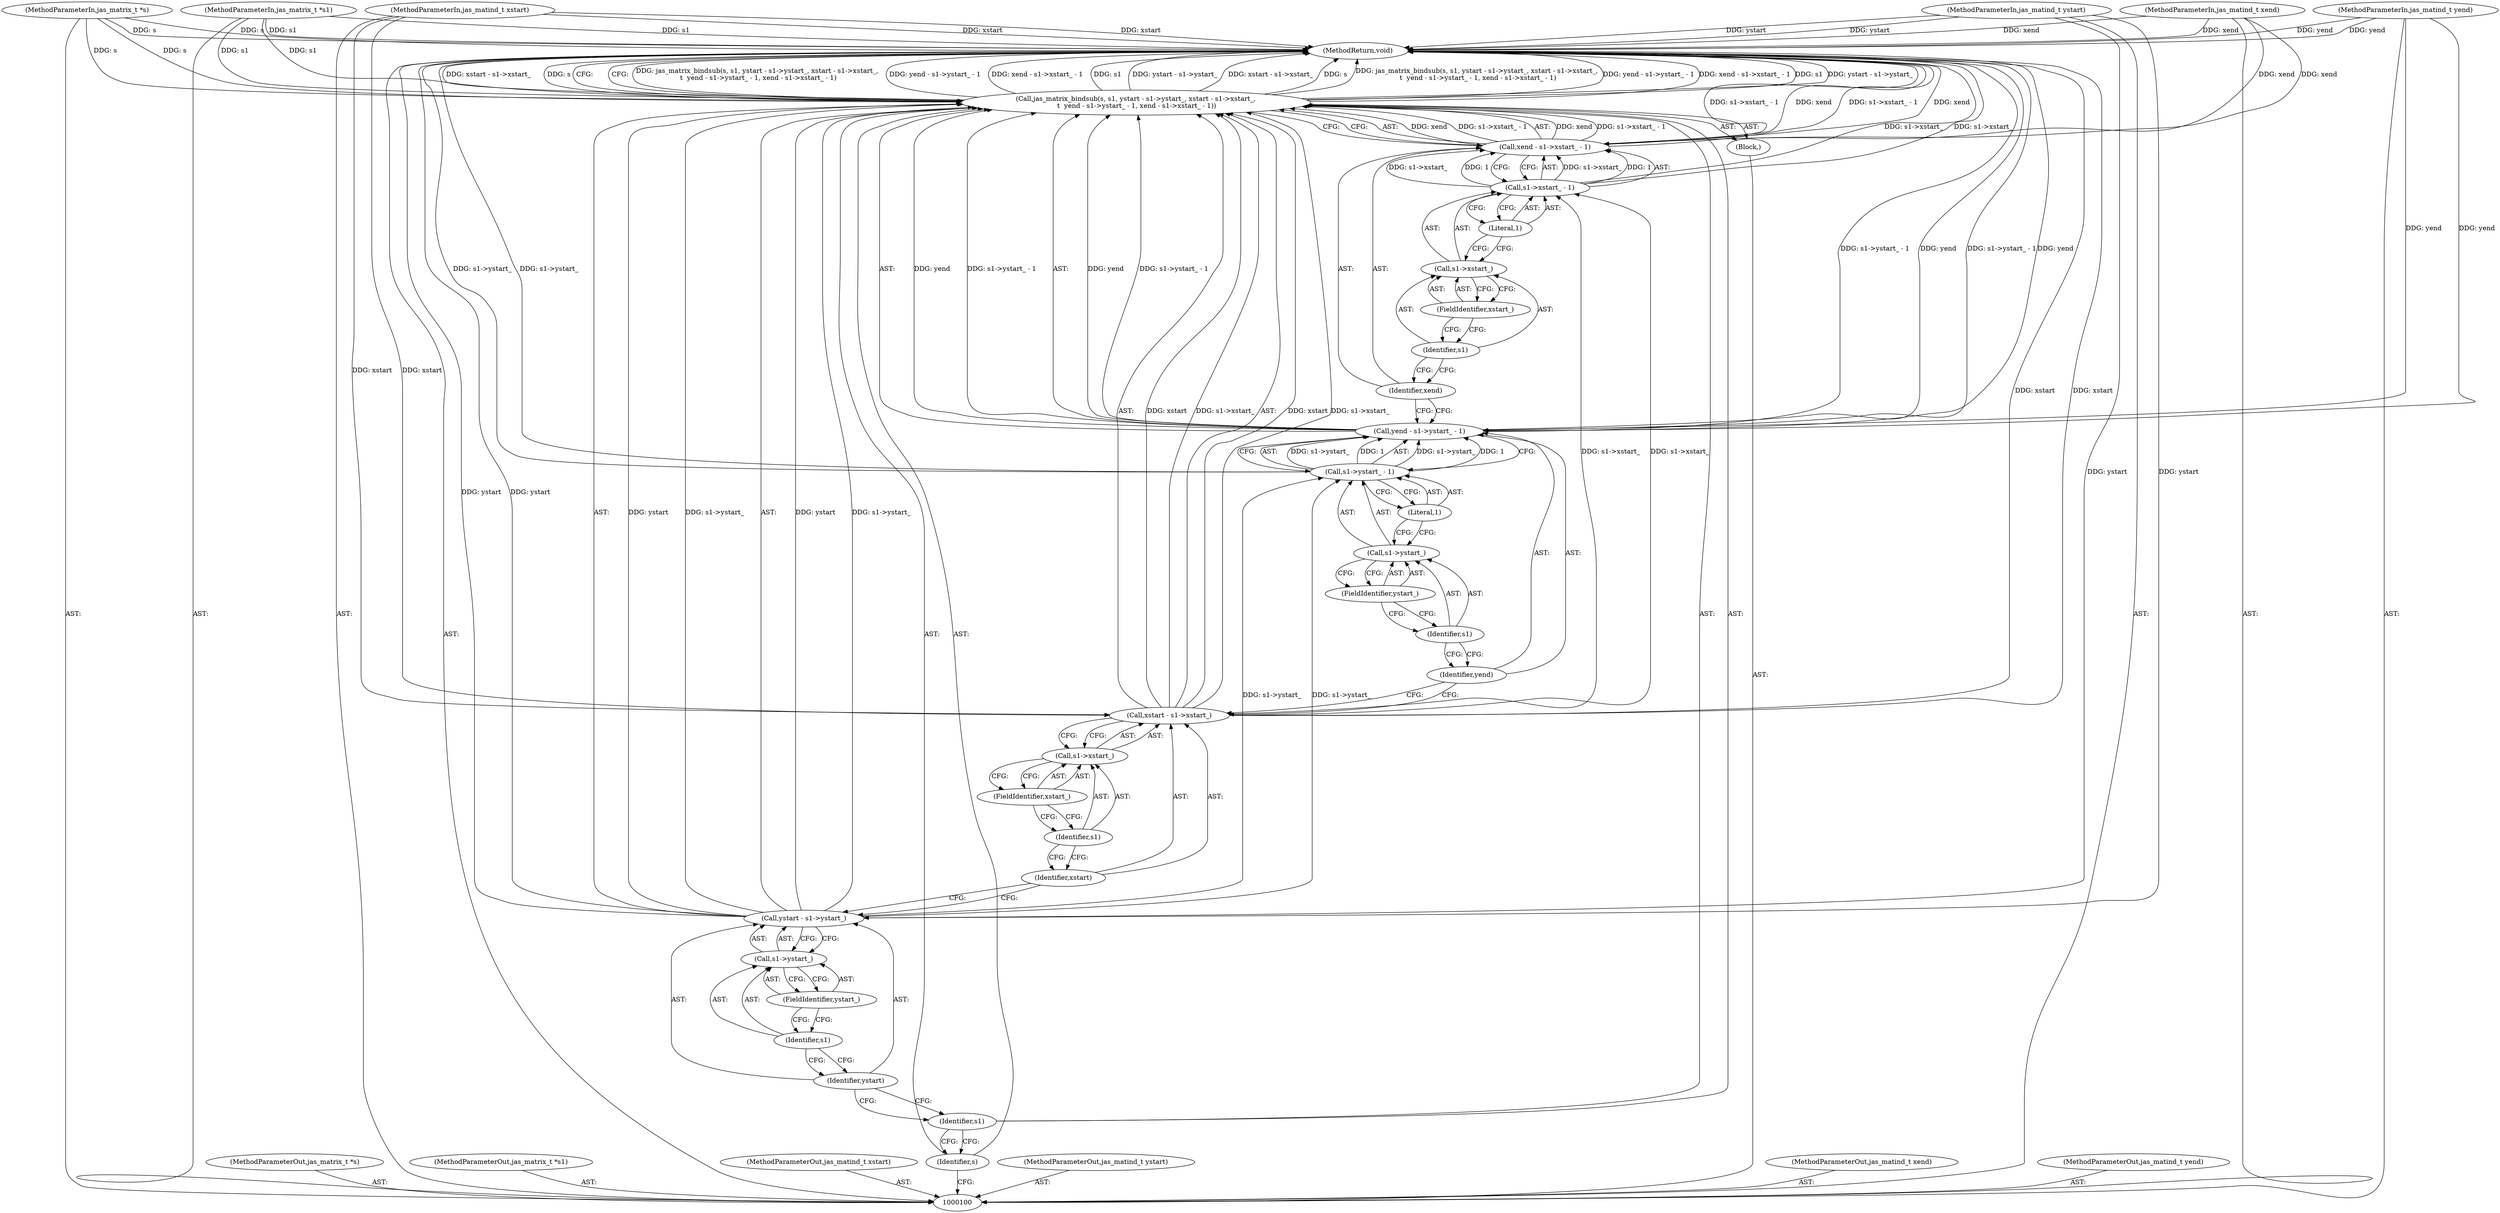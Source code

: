 digraph "0_jasper_d42b2388f7f8e0332c846675133acea151fc557a_25" {
"1000135" [label="(MethodReturn,void)"];
"1000101" [label="(MethodParameterIn,jas_matrix_t *s)"];
"1000160" [label="(MethodParameterOut,jas_matrix_t *s)"];
"1000102" [label="(MethodParameterIn,jas_matrix_t *s1)"];
"1000161" [label="(MethodParameterOut,jas_matrix_t *s1)"];
"1000103" [label="(MethodParameterIn,jas_matind_t xstart)"];
"1000162" [label="(MethodParameterOut,jas_matind_t xstart)"];
"1000104" [label="(MethodParameterIn,jas_matind_t ystart)"];
"1000163" [label="(MethodParameterOut,jas_matind_t ystart)"];
"1000105" [label="(MethodParameterIn,jas_matind_t xend)"];
"1000164" [label="(MethodParameterOut,jas_matind_t xend)"];
"1000106" [label="(MethodParameterIn,jas_matind_t yend)"];
"1000165" [label="(MethodParameterOut,jas_matind_t yend)"];
"1000107" [label="(Block,)"];
"1000108" [label="(Call,jas_matrix_bindsub(s, s1, ystart - s1->ystart_, xstart - s1->xstart_,\n \t  yend - s1->ystart_ - 1, xend - s1->xstart_ - 1))"];
"1000109" [label="(Identifier,s)"];
"1000110" [label="(Identifier,s1)"];
"1000111" [label="(Call,ystart - s1->ystart_)"];
"1000112" [label="(Identifier,ystart)"];
"1000113" [label="(Call,s1->ystart_)"];
"1000114" [label="(Identifier,s1)"];
"1000115" [label="(FieldIdentifier,ystart_)"];
"1000116" [label="(Call,xstart - s1->xstart_)"];
"1000117" [label="(Identifier,xstart)"];
"1000118" [label="(Call,s1->xstart_)"];
"1000119" [label="(Identifier,s1)"];
"1000120" [label="(FieldIdentifier,xstart_)"];
"1000123" [label="(Call,s1->ystart_ - 1)"];
"1000124" [label="(Call,s1->ystart_)"];
"1000125" [label="(Identifier,s1)"];
"1000126" [label="(FieldIdentifier,ystart_)"];
"1000127" [label="(Literal,1)"];
"1000128" [label="(Call,xend - s1->xstart_ - 1)"];
"1000129" [label="(Identifier,xend)"];
"1000130" [label="(Call,s1->xstart_ - 1)"];
"1000131" [label="(Call,s1->xstart_)"];
"1000132" [label="(Identifier,s1)"];
"1000133" [label="(FieldIdentifier,xstart_)"];
"1000121" [label="(Call,yend - s1->ystart_ - 1)"];
"1000122" [label="(Identifier,yend)"];
"1000134" [label="(Literal,1)"];
"1000135" -> "1000100"  [label="AST: "];
"1000135" -> "1000108"  [label="CFG: "];
"1000116" -> "1000135"  [label="DDG: xstart"];
"1000128" -> "1000135"  [label="DDG: s1->xstart_ - 1"];
"1000128" -> "1000135"  [label="DDG: xend"];
"1000108" -> "1000135"  [label="DDG: jas_matrix_bindsub(s, s1, ystart - s1->ystart_, xstart - s1->xstart_,\n \t  yend - s1->ystart_ - 1, xend - s1->xstart_ - 1)"];
"1000108" -> "1000135"  [label="DDG: yend - s1->ystart_ - 1"];
"1000108" -> "1000135"  [label="DDG: xend - s1->xstart_ - 1"];
"1000108" -> "1000135"  [label="DDG: s1"];
"1000108" -> "1000135"  [label="DDG: ystart - s1->ystart_"];
"1000108" -> "1000135"  [label="DDG: xstart - s1->xstart_"];
"1000108" -> "1000135"  [label="DDG: s"];
"1000104" -> "1000135"  [label="DDG: ystart"];
"1000105" -> "1000135"  [label="DDG: xend"];
"1000121" -> "1000135"  [label="DDG: s1->ystart_ - 1"];
"1000121" -> "1000135"  [label="DDG: yend"];
"1000103" -> "1000135"  [label="DDG: xstart"];
"1000102" -> "1000135"  [label="DDG: s1"];
"1000111" -> "1000135"  [label="DDG: ystart"];
"1000101" -> "1000135"  [label="DDG: s"];
"1000106" -> "1000135"  [label="DDG: yend"];
"1000130" -> "1000135"  [label="DDG: s1->xstart_"];
"1000123" -> "1000135"  [label="DDG: s1->ystart_"];
"1000101" -> "1000100"  [label="AST: "];
"1000101" -> "1000135"  [label="DDG: s"];
"1000101" -> "1000108"  [label="DDG: s"];
"1000160" -> "1000100"  [label="AST: "];
"1000102" -> "1000100"  [label="AST: "];
"1000102" -> "1000135"  [label="DDG: s1"];
"1000102" -> "1000108"  [label="DDG: s1"];
"1000161" -> "1000100"  [label="AST: "];
"1000103" -> "1000100"  [label="AST: "];
"1000103" -> "1000135"  [label="DDG: xstart"];
"1000103" -> "1000116"  [label="DDG: xstart"];
"1000162" -> "1000100"  [label="AST: "];
"1000104" -> "1000100"  [label="AST: "];
"1000104" -> "1000135"  [label="DDG: ystart"];
"1000104" -> "1000111"  [label="DDG: ystart"];
"1000163" -> "1000100"  [label="AST: "];
"1000105" -> "1000100"  [label="AST: "];
"1000105" -> "1000135"  [label="DDG: xend"];
"1000105" -> "1000128"  [label="DDG: xend"];
"1000164" -> "1000100"  [label="AST: "];
"1000106" -> "1000100"  [label="AST: "];
"1000106" -> "1000135"  [label="DDG: yend"];
"1000106" -> "1000121"  [label="DDG: yend"];
"1000165" -> "1000100"  [label="AST: "];
"1000107" -> "1000100"  [label="AST: "];
"1000108" -> "1000107"  [label="AST: "];
"1000108" -> "1000107"  [label="AST: "];
"1000108" -> "1000128"  [label="CFG: "];
"1000109" -> "1000108"  [label="AST: "];
"1000110" -> "1000108"  [label="AST: "];
"1000111" -> "1000108"  [label="AST: "];
"1000116" -> "1000108"  [label="AST: "];
"1000121" -> "1000108"  [label="AST: "];
"1000128" -> "1000108"  [label="AST: "];
"1000135" -> "1000108"  [label="CFG: "];
"1000108" -> "1000135"  [label="DDG: jas_matrix_bindsub(s, s1, ystart - s1->ystart_, xstart - s1->xstart_,\n \t  yend - s1->ystart_ - 1, xend - s1->xstart_ - 1)"];
"1000108" -> "1000135"  [label="DDG: yend - s1->ystart_ - 1"];
"1000108" -> "1000135"  [label="DDG: xend - s1->xstart_ - 1"];
"1000108" -> "1000135"  [label="DDG: s1"];
"1000108" -> "1000135"  [label="DDG: ystart - s1->ystart_"];
"1000108" -> "1000135"  [label="DDG: xstart - s1->xstart_"];
"1000108" -> "1000135"  [label="DDG: s"];
"1000101" -> "1000108"  [label="DDG: s"];
"1000102" -> "1000108"  [label="DDG: s1"];
"1000111" -> "1000108"  [label="DDG: ystart"];
"1000111" -> "1000108"  [label="DDG: s1->ystart_"];
"1000116" -> "1000108"  [label="DDG: xstart"];
"1000116" -> "1000108"  [label="DDG: s1->xstart_"];
"1000121" -> "1000108"  [label="DDG: yend"];
"1000121" -> "1000108"  [label="DDG: s1->ystart_ - 1"];
"1000128" -> "1000108"  [label="DDG: xend"];
"1000128" -> "1000108"  [label="DDG: s1->xstart_ - 1"];
"1000109" -> "1000108"  [label="AST: "];
"1000109" -> "1000100"  [label="CFG: "];
"1000110" -> "1000109"  [label="CFG: "];
"1000110" -> "1000108"  [label="AST: "];
"1000110" -> "1000109"  [label="CFG: "];
"1000112" -> "1000110"  [label="CFG: "];
"1000111" -> "1000108"  [label="AST: "];
"1000111" -> "1000113"  [label="CFG: "];
"1000112" -> "1000111"  [label="AST: "];
"1000113" -> "1000111"  [label="AST: "];
"1000117" -> "1000111"  [label="CFG: "];
"1000111" -> "1000135"  [label="DDG: ystart"];
"1000111" -> "1000108"  [label="DDG: ystart"];
"1000111" -> "1000108"  [label="DDG: s1->ystart_"];
"1000104" -> "1000111"  [label="DDG: ystart"];
"1000111" -> "1000123"  [label="DDG: s1->ystart_"];
"1000112" -> "1000111"  [label="AST: "];
"1000112" -> "1000110"  [label="CFG: "];
"1000114" -> "1000112"  [label="CFG: "];
"1000113" -> "1000111"  [label="AST: "];
"1000113" -> "1000115"  [label="CFG: "];
"1000114" -> "1000113"  [label="AST: "];
"1000115" -> "1000113"  [label="AST: "];
"1000111" -> "1000113"  [label="CFG: "];
"1000114" -> "1000113"  [label="AST: "];
"1000114" -> "1000112"  [label="CFG: "];
"1000115" -> "1000114"  [label="CFG: "];
"1000115" -> "1000113"  [label="AST: "];
"1000115" -> "1000114"  [label="CFG: "];
"1000113" -> "1000115"  [label="CFG: "];
"1000116" -> "1000108"  [label="AST: "];
"1000116" -> "1000118"  [label="CFG: "];
"1000117" -> "1000116"  [label="AST: "];
"1000118" -> "1000116"  [label="AST: "];
"1000122" -> "1000116"  [label="CFG: "];
"1000116" -> "1000135"  [label="DDG: xstart"];
"1000116" -> "1000108"  [label="DDG: xstart"];
"1000116" -> "1000108"  [label="DDG: s1->xstart_"];
"1000103" -> "1000116"  [label="DDG: xstart"];
"1000116" -> "1000130"  [label="DDG: s1->xstart_"];
"1000117" -> "1000116"  [label="AST: "];
"1000117" -> "1000111"  [label="CFG: "];
"1000119" -> "1000117"  [label="CFG: "];
"1000118" -> "1000116"  [label="AST: "];
"1000118" -> "1000120"  [label="CFG: "];
"1000119" -> "1000118"  [label="AST: "];
"1000120" -> "1000118"  [label="AST: "];
"1000116" -> "1000118"  [label="CFG: "];
"1000119" -> "1000118"  [label="AST: "];
"1000119" -> "1000117"  [label="CFG: "];
"1000120" -> "1000119"  [label="CFG: "];
"1000120" -> "1000118"  [label="AST: "];
"1000120" -> "1000119"  [label="CFG: "];
"1000118" -> "1000120"  [label="CFG: "];
"1000123" -> "1000121"  [label="AST: "];
"1000123" -> "1000127"  [label="CFG: "];
"1000124" -> "1000123"  [label="AST: "];
"1000127" -> "1000123"  [label="AST: "];
"1000121" -> "1000123"  [label="CFG: "];
"1000123" -> "1000135"  [label="DDG: s1->ystart_"];
"1000123" -> "1000121"  [label="DDG: s1->ystart_"];
"1000123" -> "1000121"  [label="DDG: 1"];
"1000111" -> "1000123"  [label="DDG: s1->ystart_"];
"1000124" -> "1000123"  [label="AST: "];
"1000124" -> "1000126"  [label="CFG: "];
"1000125" -> "1000124"  [label="AST: "];
"1000126" -> "1000124"  [label="AST: "];
"1000127" -> "1000124"  [label="CFG: "];
"1000125" -> "1000124"  [label="AST: "];
"1000125" -> "1000122"  [label="CFG: "];
"1000126" -> "1000125"  [label="CFG: "];
"1000126" -> "1000124"  [label="AST: "];
"1000126" -> "1000125"  [label="CFG: "];
"1000124" -> "1000126"  [label="CFG: "];
"1000127" -> "1000123"  [label="AST: "];
"1000127" -> "1000124"  [label="CFG: "];
"1000123" -> "1000127"  [label="CFG: "];
"1000128" -> "1000108"  [label="AST: "];
"1000128" -> "1000130"  [label="CFG: "];
"1000129" -> "1000128"  [label="AST: "];
"1000130" -> "1000128"  [label="AST: "];
"1000108" -> "1000128"  [label="CFG: "];
"1000128" -> "1000135"  [label="DDG: s1->xstart_ - 1"];
"1000128" -> "1000135"  [label="DDG: xend"];
"1000128" -> "1000108"  [label="DDG: xend"];
"1000128" -> "1000108"  [label="DDG: s1->xstart_ - 1"];
"1000105" -> "1000128"  [label="DDG: xend"];
"1000130" -> "1000128"  [label="DDG: s1->xstart_"];
"1000130" -> "1000128"  [label="DDG: 1"];
"1000129" -> "1000128"  [label="AST: "];
"1000129" -> "1000121"  [label="CFG: "];
"1000132" -> "1000129"  [label="CFG: "];
"1000130" -> "1000128"  [label="AST: "];
"1000130" -> "1000134"  [label="CFG: "];
"1000131" -> "1000130"  [label="AST: "];
"1000134" -> "1000130"  [label="AST: "];
"1000128" -> "1000130"  [label="CFG: "];
"1000130" -> "1000135"  [label="DDG: s1->xstart_"];
"1000130" -> "1000128"  [label="DDG: s1->xstart_"];
"1000130" -> "1000128"  [label="DDG: 1"];
"1000116" -> "1000130"  [label="DDG: s1->xstart_"];
"1000131" -> "1000130"  [label="AST: "];
"1000131" -> "1000133"  [label="CFG: "];
"1000132" -> "1000131"  [label="AST: "];
"1000133" -> "1000131"  [label="AST: "];
"1000134" -> "1000131"  [label="CFG: "];
"1000132" -> "1000131"  [label="AST: "];
"1000132" -> "1000129"  [label="CFG: "];
"1000133" -> "1000132"  [label="CFG: "];
"1000133" -> "1000131"  [label="AST: "];
"1000133" -> "1000132"  [label="CFG: "];
"1000131" -> "1000133"  [label="CFG: "];
"1000121" -> "1000108"  [label="AST: "];
"1000121" -> "1000123"  [label="CFG: "];
"1000122" -> "1000121"  [label="AST: "];
"1000123" -> "1000121"  [label="AST: "];
"1000129" -> "1000121"  [label="CFG: "];
"1000121" -> "1000135"  [label="DDG: s1->ystart_ - 1"];
"1000121" -> "1000135"  [label="DDG: yend"];
"1000121" -> "1000108"  [label="DDG: yend"];
"1000121" -> "1000108"  [label="DDG: s1->ystart_ - 1"];
"1000106" -> "1000121"  [label="DDG: yend"];
"1000123" -> "1000121"  [label="DDG: s1->ystart_"];
"1000123" -> "1000121"  [label="DDG: 1"];
"1000122" -> "1000121"  [label="AST: "];
"1000122" -> "1000116"  [label="CFG: "];
"1000125" -> "1000122"  [label="CFG: "];
"1000134" -> "1000130"  [label="AST: "];
"1000134" -> "1000131"  [label="CFG: "];
"1000130" -> "1000134"  [label="CFG: "];
}
